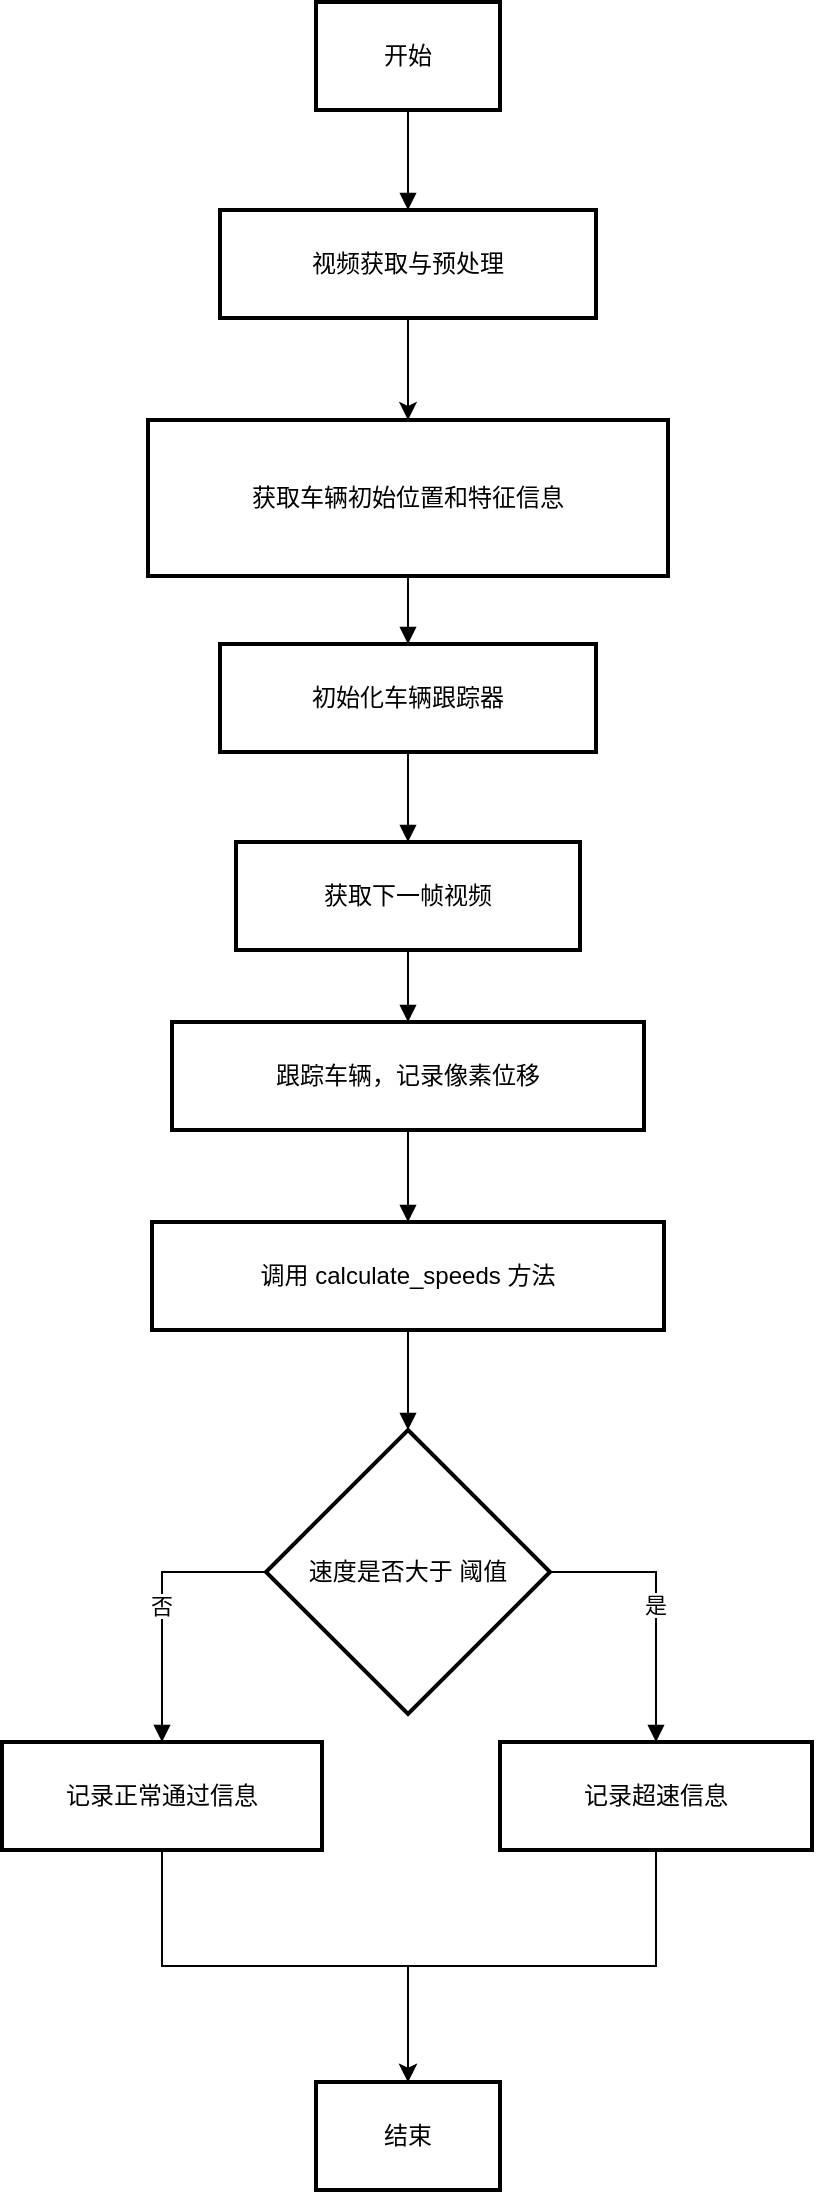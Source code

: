 <mxfile version="26.2.15">
  <diagram name="第 1 页" id="g3TpReX4TTnNbKyccKOH">
    <mxGraphModel dx="1090" dy="933" grid="1" gridSize="10" guides="1" tooltips="1" connect="1" arrows="1" fold="1" page="1" pageScale="1" pageWidth="827" pageHeight="1169" math="0" shadow="0">
      <root>
        <mxCell id="0" />
        <mxCell id="1" parent="0" />
        <mxCell id="0HOzcPe9Jy2ZXsLYCW8O-1" value="开始" style="whiteSpace=wrap;strokeWidth=2;" vertex="1" parent="1">
          <mxGeometry x="247" y="210" width="92" height="54" as="geometry" />
        </mxCell>
        <mxCell id="0HOzcPe9Jy2ZXsLYCW8O-30" style="edgeStyle=orthogonalEdgeStyle;rounded=0;orthogonalLoop=1;jettySize=auto;html=1;exitX=0.5;exitY=1;exitDx=0;exitDy=0;entryX=0.5;entryY=0;entryDx=0;entryDy=0;" edge="1" parent="1" source="0HOzcPe9Jy2ZXsLYCW8O-2" target="0HOzcPe9Jy2ZXsLYCW8O-4">
          <mxGeometry relative="1" as="geometry" />
        </mxCell>
        <mxCell id="0HOzcPe9Jy2ZXsLYCW8O-2" value="视频获取与预处理" style="whiteSpace=wrap;strokeWidth=2;" vertex="1" parent="1">
          <mxGeometry x="199" y="314" width="188" height="54" as="geometry" />
        </mxCell>
        <mxCell id="0HOzcPe9Jy2ZXsLYCW8O-4" value="获取车辆初始位置和特征信息" style="whiteSpace=wrap;strokeWidth=2;" vertex="1" parent="1">
          <mxGeometry x="163" y="419" width="260" height="78" as="geometry" />
        </mxCell>
        <mxCell id="0HOzcPe9Jy2ZXsLYCW8O-5" value="初始化车辆跟踪器" style="whiteSpace=wrap;strokeWidth=2;" vertex="1" parent="1">
          <mxGeometry x="199" y="531" width="188" height="54" as="geometry" />
        </mxCell>
        <mxCell id="0HOzcPe9Jy2ZXsLYCW8O-6" value="获取下一帧视频" style="whiteSpace=wrap;strokeWidth=2;" vertex="1" parent="1">
          <mxGeometry x="207" y="630" width="172" height="54" as="geometry" />
        </mxCell>
        <mxCell id="0HOzcPe9Jy2ZXsLYCW8O-8" value="跟踪车辆，记录像素位移" style="whiteSpace=wrap;strokeWidth=2;" vertex="1" parent="1">
          <mxGeometry x="175" y="720" width="236" height="54" as="geometry" />
        </mxCell>
        <mxCell id="0HOzcPe9Jy2ZXsLYCW8O-9" value="调用 calculate_speeds 方法" style="whiteSpace=wrap;strokeWidth=2;" vertex="1" parent="1">
          <mxGeometry x="165" y="820" width="256" height="54" as="geometry" />
        </mxCell>
        <mxCell id="0HOzcPe9Jy2ZXsLYCW8O-10" value="速度是否大于 阈值" style="rhombus;strokeWidth=2;whiteSpace=wrap;" vertex="1" parent="1">
          <mxGeometry x="222" y="924" width="142" height="142" as="geometry" />
        </mxCell>
        <mxCell id="0HOzcPe9Jy2ZXsLYCW8O-31" style="edgeStyle=orthogonalEdgeStyle;rounded=0;orthogonalLoop=1;jettySize=auto;html=1;exitX=0.5;exitY=1;exitDx=0;exitDy=0;entryX=0.5;entryY=0;entryDx=0;entryDy=0;" edge="1" parent="1" source="0HOzcPe9Jy2ZXsLYCW8O-11" target="0HOzcPe9Jy2ZXsLYCW8O-14">
          <mxGeometry relative="1" as="geometry" />
        </mxCell>
        <mxCell id="0HOzcPe9Jy2ZXsLYCW8O-11" value="记录超速信息" style="whiteSpace=wrap;strokeWidth=2;" vertex="1" parent="1">
          <mxGeometry x="339" y="1080" width="156" height="54" as="geometry" />
        </mxCell>
        <mxCell id="0HOzcPe9Jy2ZXsLYCW8O-33" style="edgeStyle=orthogonalEdgeStyle;rounded=0;orthogonalLoop=1;jettySize=auto;html=1;exitX=0.5;exitY=1;exitDx=0;exitDy=0;entryX=0.5;entryY=0;entryDx=0;entryDy=0;" edge="1" parent="1" source="0HOzcPe9Jy2ZXsLYCW8O-13" target="0HOzcPe9Jy2ZXsLYCW8O-14">
          <mxGeometry relative="1" as="geometry" />
        </mxCell>
        <mxCell id="0HOzcPe9Jy2ZXsLYCW8O-13" value="记录正常通过信息" style="whiteSpace=wrap;strokeWidth=2;" vertex="1" parent="1">
          <mxGeometry x="90" y="1080" width="160" height="54" as="geometry" />
        </mxCell>
        <mxCell id="0HOzcPe9Jy2ZXsLYCW8O-14" value="结束" style="whiteSpace=wrap;strokeWidth=2;" vertex="1" parent="1">
          <mxGeometry x="247" y="1250" width="92" height="54" as="geometry" />
        </mxCell>
        <mxCell id="0HOzcPe9Jy2ZXsLYCW8O-15" value="" style="startArrow=none;endArrow=block;exitX=0.5;exitY=1;entryX=0.5;entryY=0;rounded=0;edgeStyle=orthogonalEdgeStyle;" edge="1" parent="1" source="0HOzcPe9Jy2ZXsLYCW8O-1" target="0HOzcPe9Jy2ZXsLYCW8O-2">
          <mxGeometry relative="1" as="geometry" />
        </mxCell>
        <mxCell id="0HOzcPe9Jy2ZXsLYCW8O-18" value="" style="startArrow=none;endArrow=block;exitX=0.5;exitY=1;entryX=0.5;entryY=0;rounded=0;edgeStyle=orthogonalEdgeStyle;" edge="1" parent="1" source="0HOzcPe9Jy2ZXsLYCW8O-4" target="0HOzcPe9Jy2ZXsLYCW8O-5">
          <mxGeometry relative="1" as="geometry" />
        </mxCell>
        <mxCell id="0HOzcPe9Jy2ZXsLYCW8O-19" value="" style="startArrow=none;endArrow=block;exitX=0.5;exitY=1;entryX=0.5;entryY=0;rounded=0;edgeStyle=orthogonalEdgeStyle;" edge="1" parent="1" source="0HOzcPe9Jy2ZXsLYCW8O-5" target="0HOzcPe9Jy2ZXsLYCW8O-6">
          <mxGeometry relative="1" as="geometry" />
        </mxCell>
        <mxCell id="0HOzcPe9Jy2ZXsLYCW8O-21" value="" style="startArrow=none;endArrow=block;exitX=0.5;exitY=1;entryX=0.5;entryY=0;rounded=0;exitDx=0;exitDy=0;edgeStyle=orthogonalEdgeStyle;" edge="1" parent="1" source="0HOzcPe9Jy2ZXsLYCW8O-6" target="0HOzcPe9Jy2ZXsLYCW8O-8">
          <mxGeometry relative="1" as="geometry">
            <mxPoint x="279" y="720" as="sourcePoint" />
          </mxGeometry>
        </mxCell>
        <mxCell id="0HOzcPe9Jy2ZXsLYCW8O-22" value="" style="startArrow=none;endArrow=block;exitX=0.5;exitY=1;entryX=0.5;entryY=0;rounded=0;edgeStyle=orthogonalEdgeStyle;" edge="1" parent="1" source="0HOzcPe9Jy2ZXsLYCW8O-8" target="0HOzcPe9Jy2ZXsLYCW8O-9">
          <mxGeometry relative="1" as="geometry" />
        </mxCell>
        <mxCell id="0HOzcPe9Jy2ZXsLYCW8O-23" value="" style="startArrow=none;endArrow=block;exitX=0.5;exitY=1;entryX=0.5;entryY=0;rounded=0;edgeStyle=orthogonalEdgeStyle;" edge="1" parent="1" source="0HOzcPe9Jy2ZXsLYCW8O-9" target="0HOzcPe9Jy2ZXsLYCW8O-10">
          <mxGeometry relative="1" as="geometry" />
        </mxCell>
        <mxCell id="0HOzcPe9Jy2ZXsLYCW8O-24" value="是" style="startArrow=none;endArrow=block;exitX=1;exitY=0.5;entryX=0.5;entryY=0;rounded=0;edgeStyle=orthogonalEdgeStyle;exitDx=0;exitDy=0;" edge="1" parent="1" source="0HOzcPe9Jy2ZXsLYCW8O-10" target="0HOzcPe9Jy2ZXsLYCW8O-11">
          <mxGeometry relative="1" as="geometry" />
        </mxCell>
        <mxCell id="0HOzcPe9Jy2ZXsLYCW8O-26" value="否" style="startArrow=none;endArrow=block;exitX=0;exitY=0.5;entryX=0.5;entryY=0;rounded=0;edgeStyle=orthogonalEdgeStyle;exitDx=0;exitDy=0;entryDx=0;entryDy=0;" edge="1" parent="1" source="0HOzcPe9Jy2ZXsLYCW8O-10" target="0HOzcPe9Jy2ZXsLYCW8O-13">
          <mxGeometry relative="1" as="geometry">
            <mxPoint x="150" y="1243" as="targetPoint" />
          </mxGeometry>
        </mxCell>
      </root>
    </mxGraphModel>
  </diagram>
</mxfile>

